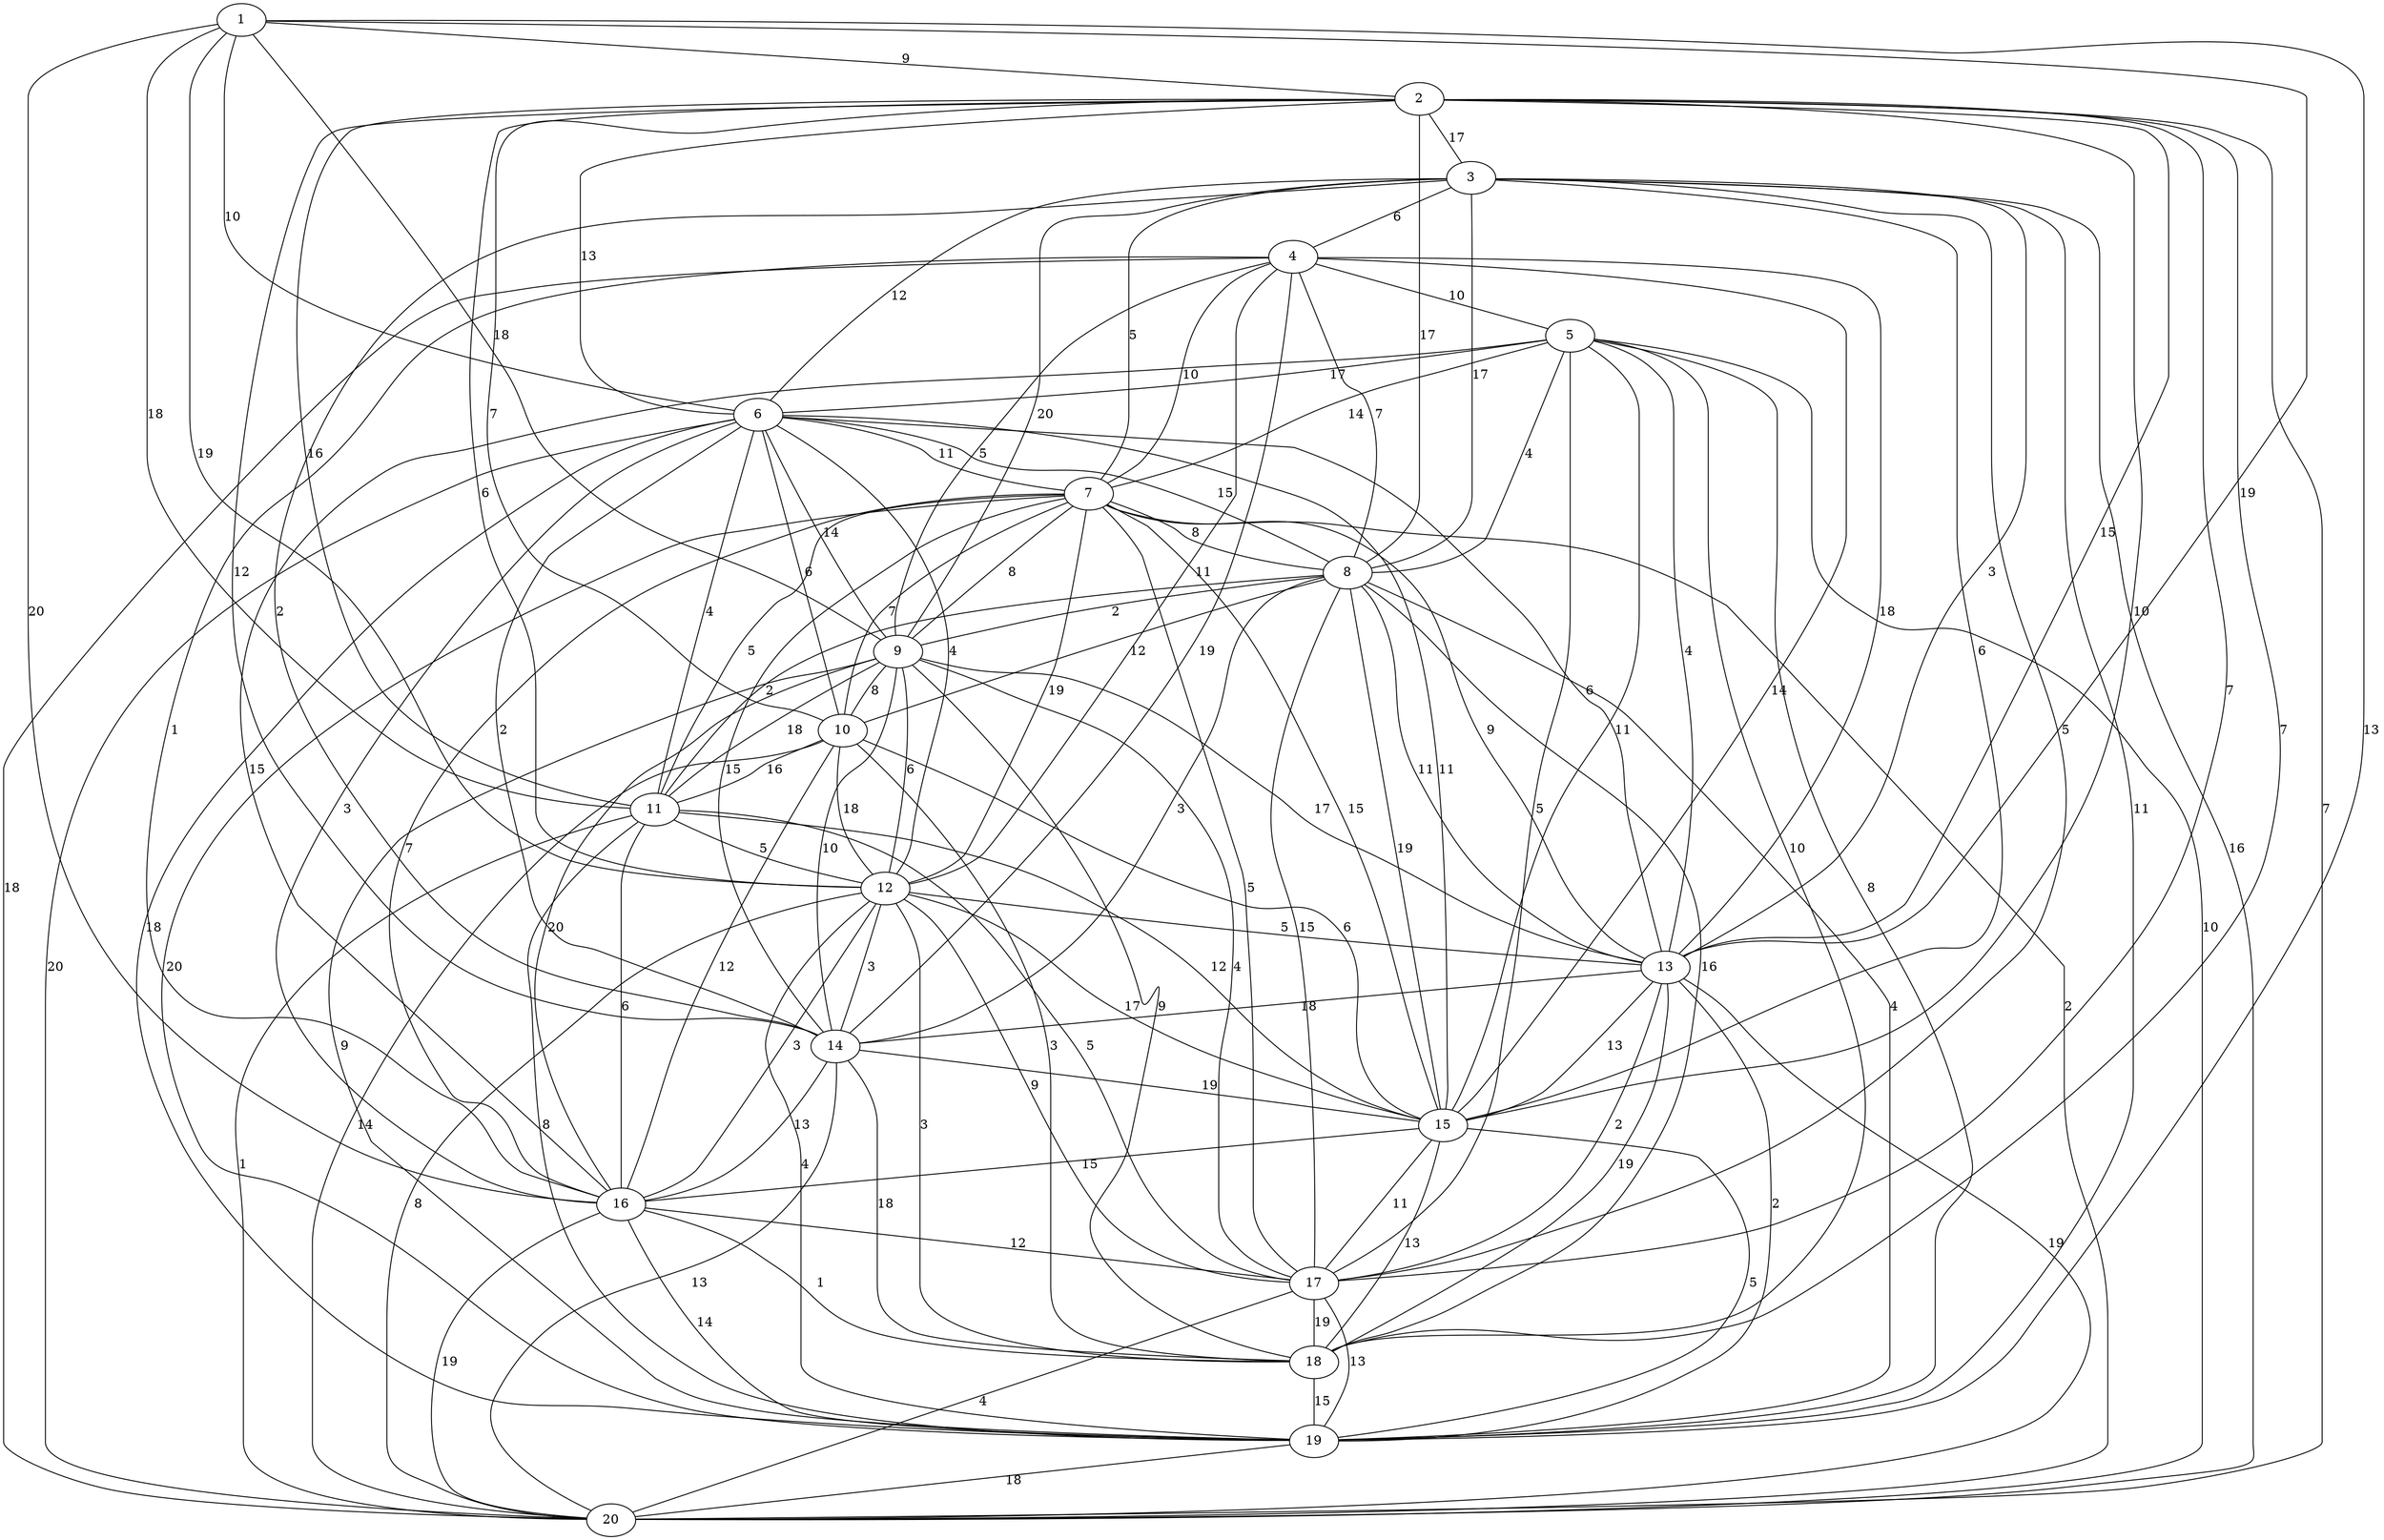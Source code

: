 graph G {
 1 -- 12 [label="19"];
 1 -- 9 [label="18"];
 1 -- 6 [label="10"];
 1 -- 11 [label="18"];
 1 -- 13 [label="19"];
 1 -- 19 [label="13"];
 1 -- 16 [label="20"];
 1 -- 2 [label="9"];
 2 -- 20 [label="7"];
 2 -- 17 [label="7"];
 2 -- 14 [label="12"];
 2 -- 13 [label="15"];
 2 -- 8 [label="17"];
 2 -- 10 [label="7"];
 2 -- 15 [label="10"];
 2 -- 11 [label="16"];
 2 -- 12 [label="6"];
 2 -- 18 [label="7"];
 2 -- 6 [label="13"];
 2 -- 3 [label="17"];
 3 -- 20 [label="16"];
 3 -- 19 [label="11"];
 3 -- 17 [label="5"];
 3 -- 14 [label="2"];
 3 -- 13 [label="3"];
 3 -- 9 [label="20"];
 3 -- 8 [label="17"];
 3 -- 15 [label="6"];
 3 -- 7 [label="5"];
 3 -- 6 [label="12"];
 3 -- 4 [label="6"];
 4 -- 16 [label="1"];
 4 -- 14 [label="19"];
 4 -- 7 [label="10"];
 4 -- 15 [label="14"];
 4 -- 12 [label="11"];
 4 -- 20 [label="18"];
 4 -- 9 [label="5"];
 4 -- 8 [label="7"];
 4 -- 13 [label="18"];
 4 -- 5 [label="10"];
 5 -- 19 [label="8"];
 5 -- 17 [label="5"];
 5 -- 15 [label="11"];
 5 -- 13 [label="4"];
 5 -- 8 [label="4"];
 5 -- 7 [label="14"];
 5 -- 16 [label="15"];
 5 -- 18 [label="10"];
 5 -- 20 [label="10"];
 5 -- 6 [label="17"];
 6 -- 14 [label="2"];
 6 -- 8 [label="15"];
 6 -- 11 [label="4"];
 6 -- 12 [label="4"];
 6 -- 15 [label="11"];
 6 -- 16 [label="3"];
 6 -- 10 [label="6"];
 6 -- 9 [label="14"];
 6 -- 19 [label="18"];
 6 -- 20 [label="20"];
 6 -- 13 [label="6"];
 6 -- 7 [label="11"];
 7 -- 20 [label="2"];
 7 -- 15 [label="15"];
 7 -- 11 [label="5"];
 7 -- 9 [label="8"];
 7 -- 16 [label="7"];
 7 -- 14 [label="15"];
 7 -- 12 [label="19"];
 7 -- 19 [label="20"];
 7 -- 13 [label="9"];
 7 -- 17 [label="5"];
 7 -- 10 [label="7"];
 7 -- 8 [label="8"];
 8 -- 19 [label="4"];
 8 -- 18 [label="16"];
 8 -- 15 [label="19"];
 8 -- 13 [label="11"];
 8 -- 10 [label="12"];
 8 -- 17 [label="15"];
 8 -- 11 [label="2"];
 8 -- 14 [label="3"];
 8 -- 9 [label="2"];
 9 -- 19 [label="9"];
 9 -- 17 [label="4"];
 9 -- 16 [label="20"];
 9 -- 13 [label="17"];
 9 -- 18 [label="9"];
 9 -- 12 [label="6"];
 9 -- 14 [label="10"];
 9 -- 11 [label="18"];
 9 -- 10 [label="8"];
 10 -- 15 [label="6"];
 10 -- 18 [label="3"];
 10 -- 20 [label="14"];
 10 -- 16 [label="12"];
 10 -- 12 [label="18"];
 10 -- 11 [label="16"];
 11 -- 20 [label="1"];
 11 -- 19 [label="8"];
 11 -- 16 [label="6"];
 11 -- 15 [label="12"];
 11 -- 17 [label="5"];
 11 -- 12 [label="5"];
 12 -- 14 [label="3"];
 12 -- 16 [label="3"];
 12 -- 18 [label="3"];
 12 -- 19 [label="4"];
 12 -- 17 [label="9"];
 12 -- 20 [label="8"];
 12 -- 15 [label="17"];
 12 -- 13 [label="5"];
 13 -- 19 [label="2"];
 13 -- 18 [label="19"];
 13 -- 15 [label="13"];
 13 -- 17 [label="2"];
 13 -- 20 [label="19"];
 13 -- 14 [label="18"];
 14 -- 20 [label="13"];
 14 -- 16 [label="13"];
 14 -- 18 [label="18"];
 14 -- 15 [label="19"];
 15 -- 19 [label="5"];
 15 -- 17 [label="11"];
 15 -- 18 [label="13"];
 15 -- 16 [label="15"];
 16 -- 18 [label="1"];
 16 -- 19 [label="14"];
 16 -- 20 [label="19"];
 16 -- 17 [label="12"];
 17 -- 19 [label="13"];
 17 -- 20 [label="4"];
 17 -- 18 [label="19"];
 18 -- 19 [label="15"];
 19 -- 20 [label="18"];
}
